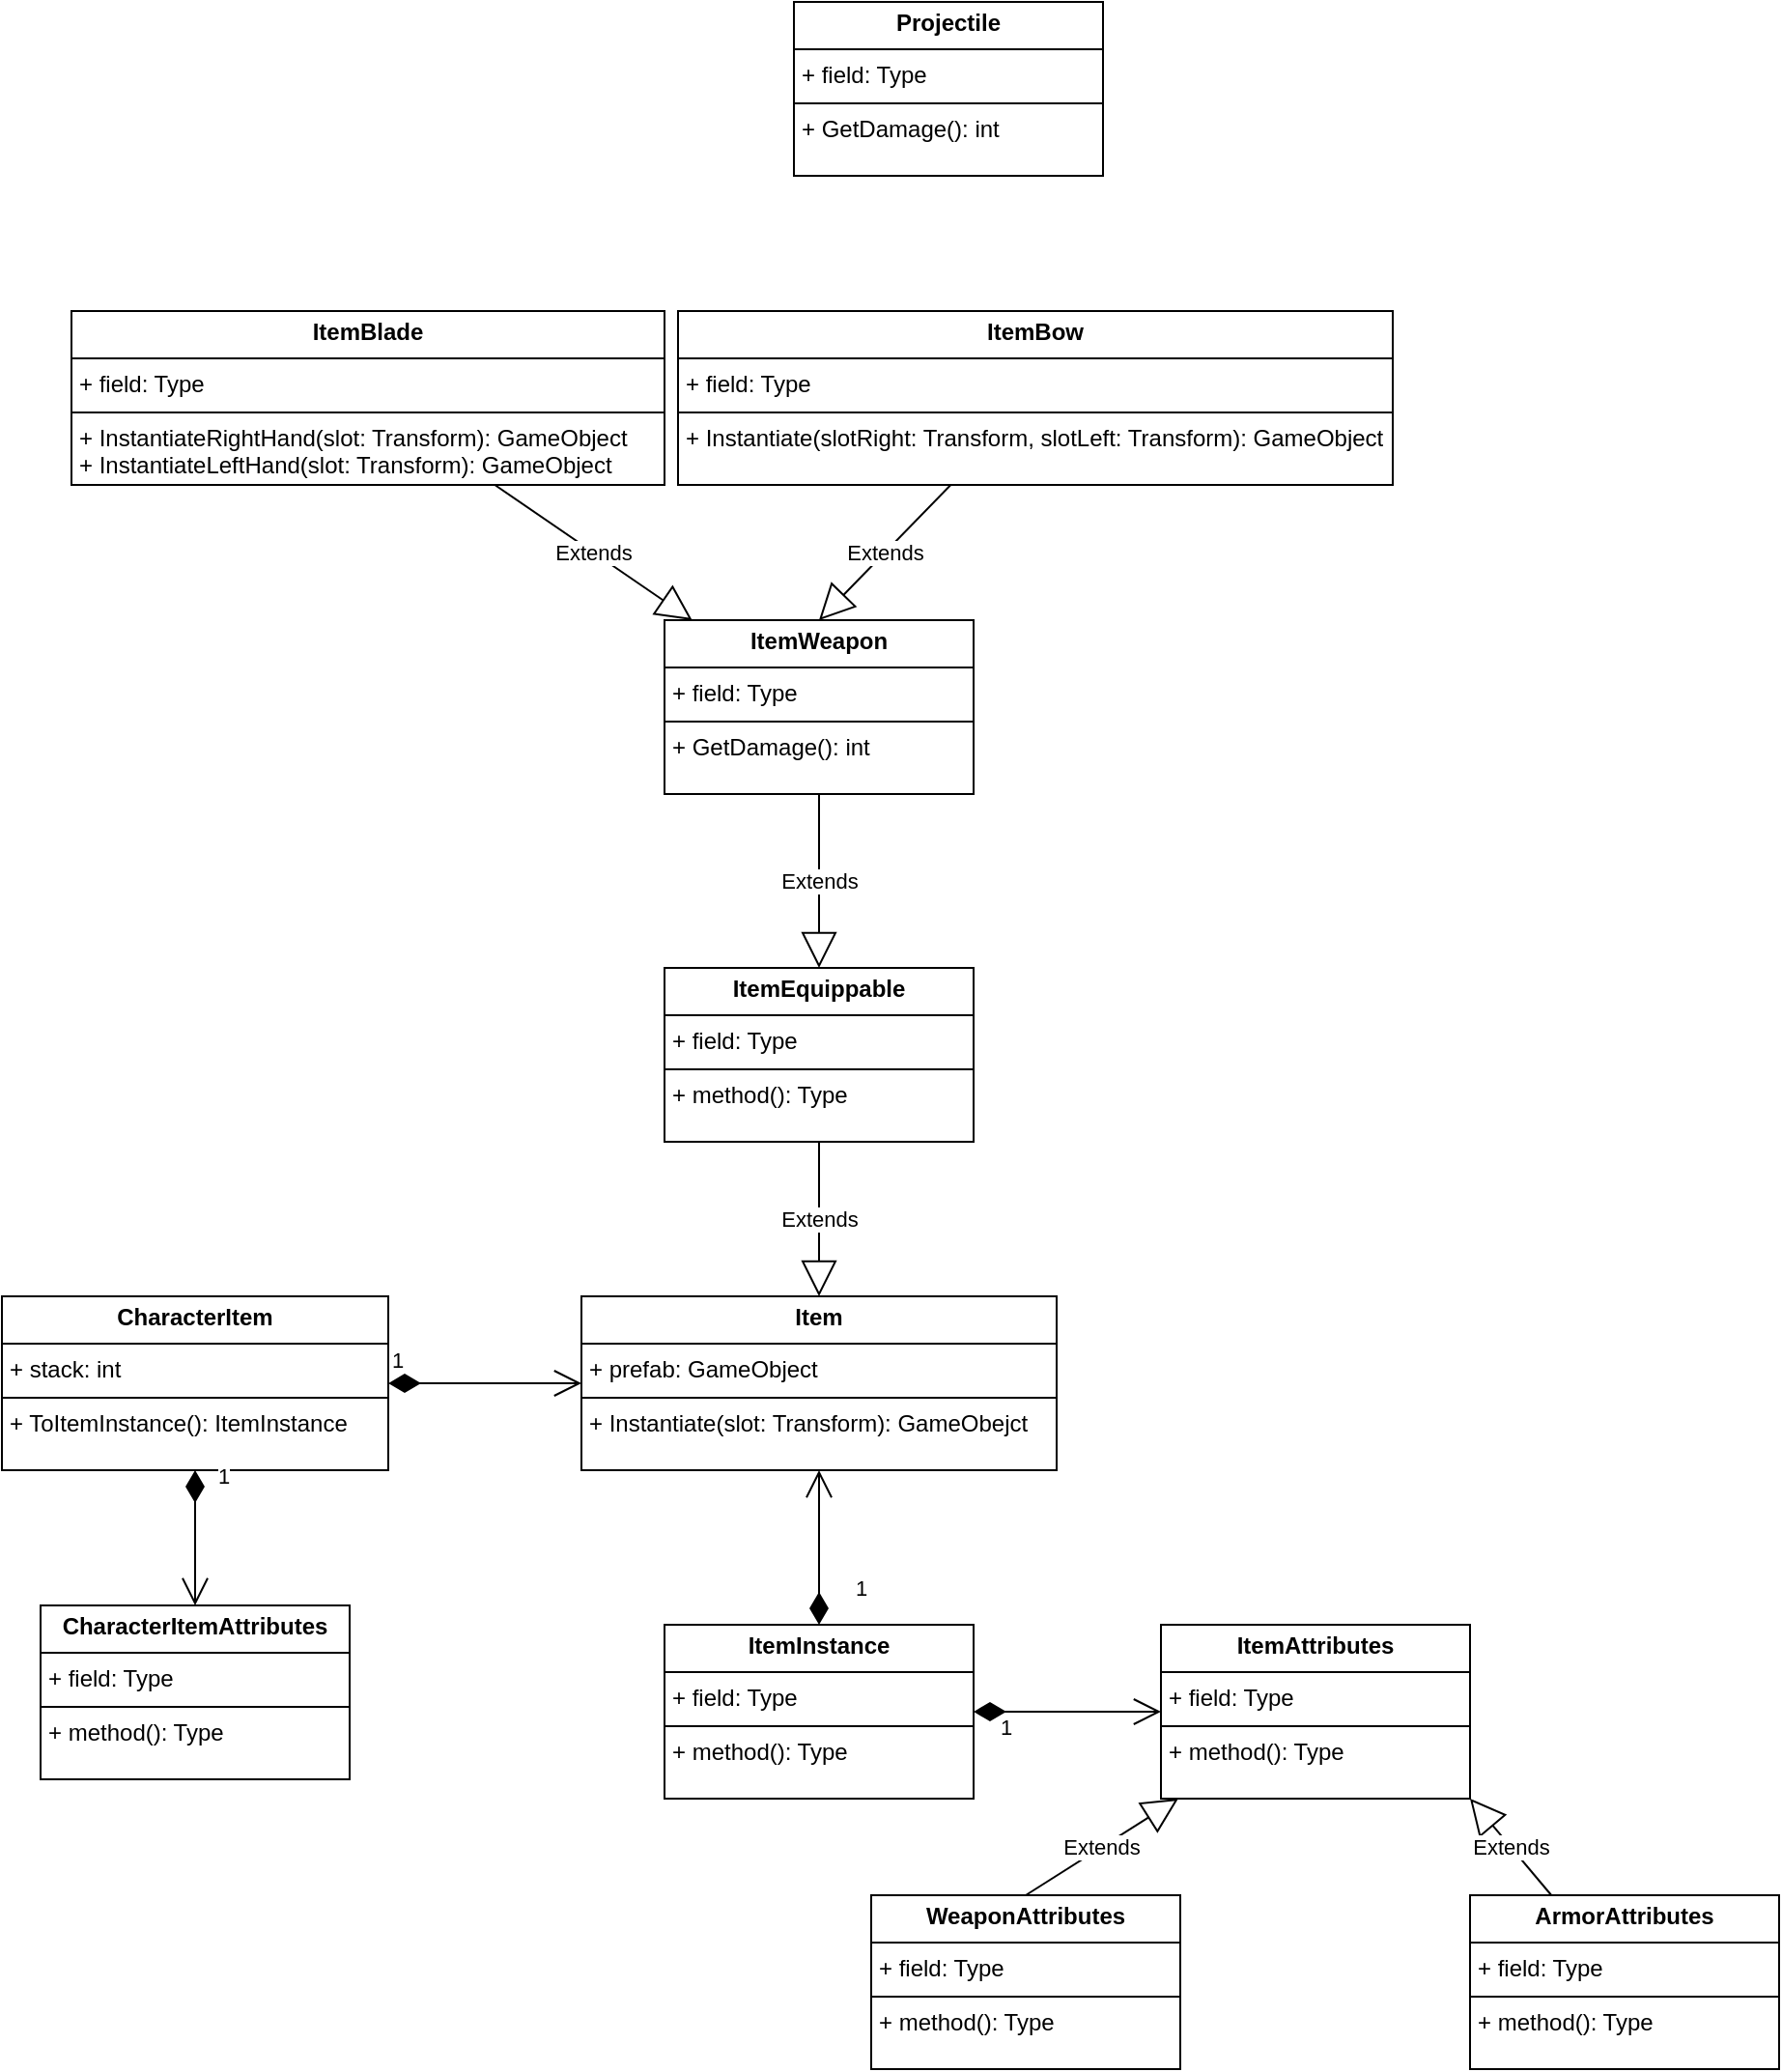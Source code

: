 <mxfile version="24.6.4" type="github">
  <diagram name="第 1 页" id="5KK2oKJwJybRAGpgq_K9">
    <mxGraphModel dx="1105" dy="652" grid="1" gridSize="10" guides="1" tooltips="1" connect="1" arrows="1" fold="1" page="1" pageScale="1" pageWidth="1920" pageHeight="1080" math="0" shadow="0">
      <root>
        <mxCell id="0" />
        <mxCell id="1" parent="0" />
        <mxCell id="GsPyic6-YAyymmCnxKHt-7" value="&lt;p style=&quot;margin:0px;margin-top:4px;text-align:center;&quot;&gt;&lt;b&gt;Item&lt;/b&gt;&lt;/p&gt;&lt;hr size=&quot;1&quot; style=&quot;border-style:solid;&quot;&gt;&lt;p style=&quot;margin:0px;margin-left:4px;&quot;&gt;+ prefab: GameObject&lt;/p&gt;&lt;hr size=&quot;1&quot; style=&quot;border-style:solid;&quot;&gt;&lt;p style=&quot;margin:0px;margin-left:4px;&quot;&gt;+ Instantiate(slot: Transform): GameObejct&lt;/p&gt;" style="verticalAlign=top;align=left;overflow=fill;html=1;whiteSpace=wrap;" vertex="1" parent="1">
          <mxGeometry x="530" y="690" width="246" height="90" as="geometry" />
        </mxCell>
        <mxCell id="GsPyic6-YAyymmCnxKHt-8" value="&lt;p style=&quot;margin:0px;margin-top:4px;text-align:center;&quot;&gt;&lt;b&gt;CharacterItem&lt;/b&gt;&lt;/p&gt;&lt;hr size=&quot;1&quot; style=&quot;border-style:solid;&quot;&gt;&lt;p style=&quot;margin:0px;margin-left:4px;&quot;&gt;+ stack: int&lt;/p&gt;&lt;hr size=&quot;1&quot; style=&quot;border-style:solid;&quot;&gt;&lt;p style=&quot;margin:0px;margin-left:4px;&quot;&gt;+ ToItemInstance(): ItemInstance&lt;/p&gt;" style="verticalAlign=top;align=left;overflow=fill;html=1;whiteSpace=wrap;" vertex="1" parent="1">
          <mxGeometry x="230" y="690" width="200" height="90" as="geometry" />
        </mxCell>
        <mxCell id="GsPyic6-YAyymmCnxKHt-9" value="1" style="endArrow=open;html=1;endSize=12;startArrow=diamondThin;startSize=14;startFill=1;edgeStyle=orthogonalEdgeStyle;align=left;verticalAlign=bottom;rounded=0;exitX=1;exitY=0.5;exitDx=0;exitDy=0;" edge="1" parent="1" source="GsPyic6-YAyymmCnxKHt-8" target="GsPyic6-YAyymmCnxKHt-7">
          <mxGeometry x="-1" y="3" relative="1" as="geometry">
            <mxPoint x="430" y="750" as="sourcePoint" />
            <mxPoint x="600" y="810" as="targetPoint" />
          </mxGeometry>
        </mxCell>
        <mxCell id="GsPyic6-YAyymmCnxKHt-10" value="&lt;p style=&quot;margin:0px;margin-top:4px;text-align:center;&quot;&gt;&lt;b&gt;CharacterItemAttributes&lt;/b&gt;&lt;/p&gt;&lt;hr size=&quot;1&quot; style=&quot;border-style:solid;&quot;&gt;&lt;p style=&quot;margin:0px;margin-left:4px;&quot;&gt;+ field: Type&lt;/p&gt;&lt;hr size=&quot;1&quot; style=&quot;border-style:solid;&quot;&gt;&lt;p style=&quot;margin:0px;margin-left:4px;&quot;&gt;+ method(): Type&lt;/p&gt;" style="verticalAlign=top;align=left;overflow=fill;html=1;whiteSpace=wrap;" vertex="1" parent="1">
          <mxGeometry x="250" y="850" width="160" height="90" as="geometry" />
        </mxCell>
        <mxCell id="GsPyic6-YAyymmCnxKHt-11" value="1" style="endArrow=open;html=1;endSize=12;startArrow=diamondThin;startSize=14;startFill=1;edgeStyle=orthogonalEdgeStyle;align=left;verticalAlign=bottom;rounded=0;exitX=0.5;exitY=1;exitDx=0;exitDy=0;entryX=0.5;entryY=0;entryDx=0;entryDy=0;" edge="1" parent="1" source="GsPyic6-YAyymmCnxKHt-8" target="GsPyic6-YAyymmCnxKHt-10">
          <mxGeometry x="-0.667" y="10" relative="1" as="geometry">
            <mxPoint x="420" y="810" as="sourcePoint" />
            <mxPoint x="580" y="810" as="targetPoint" />
            <mxPoint as="offset" />
          </mxGeometry>
        </mxCell>
        <mxCell id="GsPyic6-YAyymmCnxKHt-13" value="&lt;p style=&quot;margin:0px;margin-top:4px;text-align:center;&quot;&gt;&lt;b&gt;ItemEquippable&lt;/b&gt;&lt;/p&gt;&lt;hr size=&quot;1&quot; style=&quot;border-style:solid;&quot;&gt;&lt;p style=&quot;margin:0px;margin-left:4px;&quot;&gt;+ field: Type&lt;/p&gt;&lt;hr size=&quot;1&quot; style=&quot;border-style:solid;&quot;&gt;&lt;p style=&quot;margin:0px;margin-left:4px;&quot;&gt;+ method(): Type&lt;/p&gt;" style="verticalAlign=top;align=left;overflow=fill;html=1;whiteSpace=wrap;" vertex="1" parent="1">
          <mxGeometry x="573" y="520" width="160" height="90" as="geometry" />
        </mxCell>
        <mxCell id="GsPyic6-YAyymmCnxKHt-14" value="Extends" style="endArrow=block;endSize=16;endFill=0;html=1;rounded=0;exitX=0.5;exitY=1;exitDx=0;exitDy=0;" edge="1" parent="1" source="GsPyic6-YAyymmCnxKHt-13" target="GsPyic6-YAyymmCnxKHt-7">
          <mxGeometry width="160" relative="1" as="geometry">
            <mxPoint x="480" y="680" as="sourcePoint" />
            <mxPoint x="640" y="680" as="targetPoint" />
          </mxGeometry>
        </mxCell>
        <mxCell id="GsPyic6-YAyymmCnxKHt-15" value="&lt;p style=&quot;margin:0px;margin-top:4px;text-align:center;&quot;&gt;&lt;b&gt;ItemInstance&lt;/b&gt;&lt;/p&gt;&lt;hr size=&quot;1&quot; style=&quot;border-style:solid;&quot;&gt;&lt;p style=&quot;margin:0px;margin-left:4px;&quot;&gt;+ field: Type&lt;/p&gt;&lt;hr size=&quot;1&quot; style=&quot;border-style:solid;&quot;&gt;&lt;p style=&quot;margin:0px;margin-left:4px;&quot;&gt;+ method(): Type&lt;/p&gt;" style="verticalAlign=top;align=left;overflow=fill;html=1;whiteSpace=wrap;" vertex="1" parent="1">
          <mxGeometry x="573" y="860" width="160" height="90" as="geometry" />
        </mxCell>
        <mxCell id="GsPyic6-YAyymmCnxKHt-16" value="1" style="endArrow=open;html=1;endSize=12;startArrow=diamondThin;startSize=14;startFill=1;edgeStyle=orthogonalEdgeStyle;align=left;verticalAlign=bottom;rounded=0;exitX=0.5;exitY=0;exitDx=0;exitDy=0;" edge="1" parent="1" source="GsPyic6-YAyymmCnxKHt-15" target="GsPyic6-YAyymmCnxKHt-7">
          <mxGeometry x="-0.75" y="-17" relative="1" as="geometry">
            <mxPoint x="480" y="850" as="sourcePoint" />
            <mxPoint x="640" y="850" as="targetPoint" />
            <mxPoint as="offset" />
          </mxGeometry>
        </mxCell>
        <mxCell id="GsPyic6-YAyymmCnxKHt-17" value="&lt;p style=&quot;margin:0px;margin-top:4px;text-align:center;&quot;&gt;&lt;b&gt;ItemAttributes&lt;/b&gt;&lt;/p&gt;&lt;hr size=&quot;1&quot; style=&quot;border-style:solid;&quot;&gt;&lt;p style=&quot;margin:0px;margin-left:4px;&quot;&gt;+ field: Type&lt;/p&gt;&lt;hr size=&quot;1&quot; style=&quot;border-style:solid;&quot;&gt;&lt;p style=&quot;margin:0px;margin-left:4px;&quot;&gt;+ method(): Type&lt;/p&gt;" style="verticalAlign=top;align=left;overflow=fill;html=1;whiteSpace=wrap;" vertex="1" parent="1">
          <mxGeometry x="830" y="860" width="160" height="90" as="geometry" />
        </mxCell>
        <mxCell id="GsPyic6-YAyymmCnxKHt-18" value="1" style="endArrow=open;html=1;endSize=12;startArrow=diamondThin;startSize=14;startFill=1;edgeStyle=orthogonalEdgeStyle;align=left;verticalAlign=bottom;rounded=0;exitX=1;exitY=0.5;exitDx=0;exitDy=0;" edge="1" parent="1" source="GsPyic6-YAyymmCnxKHt-15" target="GsPyic6-YAyymmCnxKHt-17">
          <mxGeometry x="-0.75" y="-17" relative="1" as="geometry">
            <mxPoint x="663" y="870" as="sourcePoint" />
            <mxPoint x="663" y="790" as="targetPoint" />
            <mxPoint as="offset" />
          </mxGeometry>
        </mxCell>
        <mxCell id="GsPyic6-YAyymmCnxKHt-19" value="&lt;p style=&quot;margin:0px;margin-top:4px;text-align:center;&quot;&gt;&lt;b&gt;WeaponAttributes&lt;/b&gt;&lt;/p&gt;&lt;hr size=&quot;1&quot; style=&quot;border-style:solid;&quot;&gt;&lt;p style=&quot;margin:0px;margin-left:4px;&quot;&gt;+ field: Type&lt;/p&gt;&lt;hr size=&quot;1&quot; style=&quot;border-style:solid;&quot;&gt;&lt;p style=&quot;margin:0px;margin-left:4px;&quot;&gt;+ method(): Type&lt;/p&gt;" style="verticalAlign=top;align=left;overflow=fill;html=1;whiteSpace=wrap;" vertex="1" parent="1">
          <mxGeometry x="680" y="1000" width="160" height="90" as="geometry" />
        </mxCell>
        <mxCell id="GsPyic6-YAyymmCnxKHt-20" value="&lt;p style=&quot;margin:0px;margin-top:4px;text-align:center;&quot;&gt;&lt;b&gt;ArmorAttributes&lt;/b&gt;&lt;/p&gt;&lt;hr size=&quot;1&quot; style=&quot;border-style:solid;&quot;&gt;&lt;p style=&quot;margin:0px;margin-left:4px;&quot;&gt;+ field: Type&lt;/p&gt;&lt;hr size=&quot;1&quot; style=&quot;border-style:solid;&quot;&gt;&lt;p style=&quot;margin:0px;margin-left:4px;&quot;&gt;+ method(): Type&lt;/p&gt;" style="verticalAlign=top;align=left;overflow=fill;html=1;whiteSpace=wrap;" vertex="1" parent="1">
          <mxGeometry x="990" y="1000" width="160" height="90" as="geometry" />
        </mxCell>
        <mxCell id="GsPyic6-YAyymmCnxKHt-21" value="Extends" style="endArrow=block;endSize=16;endFill=0;html=1;rounded=0;exitX=0.5;exitY=0;exitDx=0;exitDy=0;" edge="1" parent="1" source="GsPyic6-YAyymmCnxKHt-19" target="GsPyic6-YAyymmCnxKHt-17">
          <mxGeometry width="160" relative="1" as="geometry">
            <mxPoint x="663" y="620" as="sourcePoint" />
            <mxPoint x="663" y="700" as="targetPoint" />
          </mxGeometry>
        </mxCell>
        <mxCell id="GsPyic6-YAyymmCnxKHt-22" value="Extends" style="endArrow=block;endSize=16;endFill=0;html=1;rounded=0;entryX=1;entryY=1;entryDx=0;entryDy=0;" edge="1" parent="1" source="GsPyic6-YAyymmCnxKHt-20" target="GsPyic6-YAyymmCnxKHt-17">
          <mxGeometry width="160" relative="1" as="geometry">
            <mxPoint x="770" y="1010" as="sourcePoint" />
            <mxPoint x="849" y="960" as="targetPoint" />
          </mxGeometry>
        </mxCell>
        <mxCell id="GsPyic6-YAyymmCnxKHt-23" value="&lt;p style=&quot;margin:0px;margin-top:4px;text-align:center;&quot;&gt;&lt;b&gt;ItemWeapon&lt;/b&gt;&lt;/p&gt;&lt;hr size=&quot;1&quot; style=&quot;border-style:solid;&quot;&gt;&lt;p style=&quot;margin:0px;margin-left:4px;&quot;&gt;+ field: Type&lt;/p&gt;&lt;hr size=&quot;1&quot; style=&quot;border-style:solid;&quot;&gt;&lt;p style=&quot;margin:0px;margin-left:4px;&quot;&gt;+ GetDamage(): int&lt;/p&gt;" style="verticalAlign=top;align=left;overflow=fill;html=1;whiteSpace=wrap;" vertex="1" parent="1">
          <mxGeometry x="573" y="340" width="160" height="90" as="geometry" />
        </mxCell>
        <mxCell id="GsPyic6-YAyymmCnxKHt-24" value="Extends" style="endArrow=block;endSize=16;endFill=0;html=1;rounded=0;entryX=0.5;entryY=0;entryDx=0;entryDy=0;" edge="1" parent="1" source="GsPyic6-YAyymmCnxKHt-23" target="GsPyic6-YAyymmCnxKHt-13">
          <mxGeometry width="160" relative="1" as="geometry">
            <mxPoint x="663" y="620" as="sourcePoint" />
            <mxPoint x="663" y="700" as="targetPoint" />
          </mxGeometry>
        </mxCell>
        <mxCell id="GsPyic6-YAyymmCnxKHt-25" value="&lt;p style=&quot;margin:0px;margin-top:4px;text-align:center;&quot;&gt;&lt;b&gt;ItemBlade&lt;/b&gt;&lt;/p&gt;&lt;hr size=&quot;1&quot; style=&quot;border-style:solid;&quot;&gt;&lt;p style=&quot;margin:0px;margin-left:4px;&quot;&gt;+ field: Type&lt;/p&gt;&lt;hr size=&quot;1&quot; style=&quot;border-style:solid;&quot;&gt;&lt;p style=&quot;margin:0px;margin-left:4px;&quot;&gt;+ InstantiateRightHand(slot: Transform): GameObject&lt;/p&gt;&lt;p style=&quot;margin:0px;margin-left:4px;&quot;&gt;+ InstantiateLeftHand(slot: Transform): GameObject&lt;br&gt;&lt;/p&gt;" style="verticalAlign=top;align=left;overflow=fill;html=1;whiteSpace=wrap;" vertex="1" parent="1">
          <mxGeometry x="266" y="180" width="307" height="90" as="geometry" />
        </mxCell>
        <mxCell id="GsPyic6-YAyymmCnxKHt-26" value="Extends" style="endArrow=block;endSize=16;endFill=0;html=1;rounded=0;" edge="1" parent="1" source="GsPyic6-YAyymmCnxKHt-25" target="GsPyic6-YAyymmCnxKHt-23">
          <mxGeometry width="160" relative="1" as="geometry">
            <mxPoint x="663" y="440" as="sourcePoint" />
            <mxPoint x="663" y="530" as="targetPoint" />
          </mxGeometry>
        </mxCell>
        <mxCell id="GsPyic6-YAyymmCnxKHt-27" value="&lt;p style=&quot;margin:0px;margin-top:4px;text-align:center;&quot;&gt;&lt;b&gt;ItemBow&lt;/b&gt;&lt;/p&gt;&lt;hr size=&quot;1&quot; style=&quot;border-style:solid;&quot;&gt;&lt;p style=&quot;margin:0px;margin-left:4px;&quot;&gt;+ field: Type&lt;/p&gt;&lt;hr size=&quot;1&quot; style=&quot;border-style:solid;&quot;&gt;&lt;p style=&quot;margin:0px;margin-left:4px;&quot;&gt;+ Instantiate(slotRight: Transform, slotLeft: Transform): GameObject&lt;/p&gt;" style="verticalAlign=top;align=left;overflow=fill;html=1;whiteSpace=wrap;" vertex="1" parent="1">
          <mxGeometry x="580" y="180" width="370" height="90" as="geometry" />
        </mxCell>
        <mxCell id="GsPyic6-YAyymmCnxKHt-29" value="Extends" style="endArrow=block;endSize=16;endFill=0;html=1;rounded=0;entryX=0.5;entryY=0;entryDx=0;entryDy=0;" edge="1" parent="1" source="GsPyic6-YAyymmCnxKHt-27" target="GsPyic6-YAyymmCnxKHt-23">
          <mxGeometry width="160" relative="1" as="geometry">
            <mxPoint x="495" y="280" as="sourcePoint" />
            <mxPoint x="597" y="350" as="targetPoint" />
          </mxGeometry>
        </mxCell>
        <mxCell id="GsPyic6-YAyymmCnxKHt-30" value="&lt;p style=&quot;margin:0px;margin-top:4px;text-align:center;&quot;&gt;&lt;b&gt;Projectile&lt;/b&gt;&lt;/p&gt;&lt;hr size=&quot;1&quot; style=&quot;border-style:solid;&quot;&gt;&lt;p style=&quot;margin:0px;margin-left:4px;&quot;&gt;+ field: Type&lt;/p&gt;&lt;hr size=&quot;1&quot; style=&quot;border-style:solid;&quot;&gt;&lt;p style=&quot;margin:0px;margin-left:4px;&quot;&gt;+ GetDamage(): int&lt;/p&gt;" style="verticalAlign=top;align=left;overflow=fill;html=1;whiteSpace=wrap;" vertex="1" parent="1">
          <mxGeometry x="640" y="20" width="160" height="90" as="geometry" />
        </mxCell>
      </root>
    </mxGraphModel>
  </diagram>
</mxfile>
